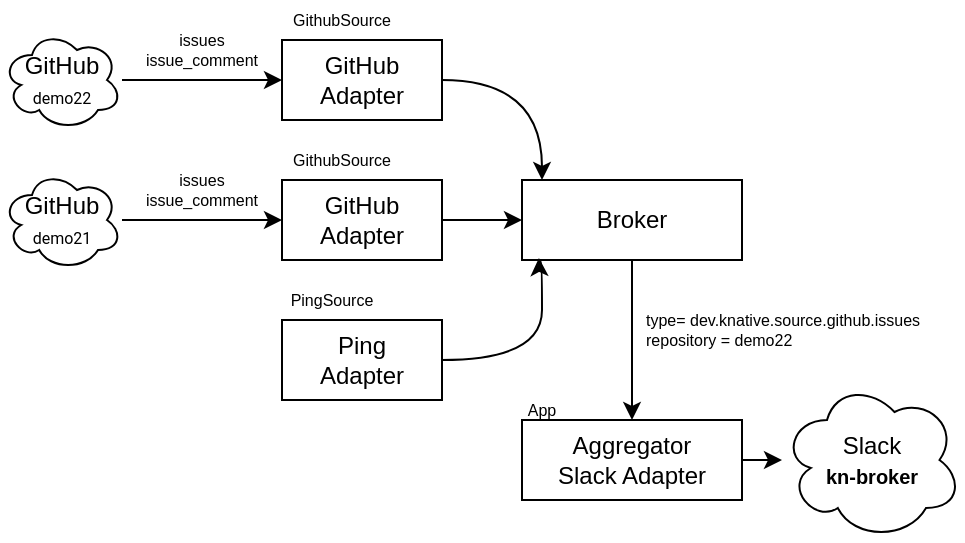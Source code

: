 <mxfile version="20.3.0" type="device"><diagram id="46B4IyJuNGI6z4sR3Q5C" name="Page-1"><mxGraphModel dx="566" dy="411" grid="1" gridSize="10" guides="1" tooltips="1" connect="1" arrows="1" fold="1" page="1" pageScale="1" pageWidth="1100" pageHeight="850" math="0" shadow="0"><root><mxCell id="0"/><mxCell id="1" parent="0"/><mxCell id="rsSsC4IYRs_ZIfYihBS5-8" value="" style="edgeStyle=orthogonalEdgeStyle;rounded=0;orthogonalLoop=1;jettySize=auto;html=1;" parent="1" source="rsSsC4IYRs_ZIfYihBS5-2" target="rsSsC4IYRs_ZIfYihBS5-5" edge="1"><mxGeometry relative="1" as="geometry"/></mxCell><mxCell id="rsSsC4IYRs_ZIfYihBS5-2" value="GitHub&lt;br&gt;&lt;font face=&quot;roboto&quot;&gt;&lt;span style=&quot;font-size: 8px;&quot;&gt;demo22&lt;/span&gt;&lt;/font&gt;" style="ellipse;shape=cloud;whiteSpace=wrap;html=1;" parent="1" vertex="1"><mxGeometry x="90" y="495" width="60" height="50" as="geometry"/></mxCell><mxCell id="rsSsC4IYRs_ZIfYihBS5-9" value="" style="edgeStyle=orthogonalEdgeStyle;rounded=0;orthogonalLoop=1;jettySize=auto;html=1;curved=1;" parent="1" source="rsSsC4IYRs_ZIfYihBS5-5" target="rsSsC4IYRs_ZIfYihBS5-6" edge="1"><mxGeometry relative="1" as="geometry"><Array as="points"><mxPoint x="360" y="520"/></Array></mxGeometry></mxCell><mxCell id="rsSsC4IYRs_ZIfYihBS5-5" value="GitHub&lt;br&gt;Adapter" style="rounded=0;whiteSpace=wrap;html=1;" parent="1" vertex="1"><mxGeometry x="230" y="500" width="80" height="40" as="geometry"/></mxCell><mxCell id="4Ub3LfC8NPtyH5dbKrC5-7" style="edgeStyle=orthogonalEdgeStyle;rounded=0;orthogonalLoop=1;jettySize=auto;html=1;fontFamily=roboto;fontSource=https%3A%2F%2Ffonts.googleapis.com%2Fcss%3Ffamily%3Droboto;fontSize=8;" parent="1" source="rsSsC4IYRs_ZIfYihBS5-6" target="4Ub3LfC8NPtyH5dbKrC5-4" edge="1"><mxGeometry relative="1" as="geometry"><Array as="points"><mxPoint x="405" y="670"/><mxPoint x="405" y="670"/></Array></mxGeometry></mxCell><mxCell id="rsSsC4IYRs_ZIfYihBS5-6" value="Broker" style="rounded=0;whiteSpace=wrap;html=1;" parent="1" vertex="1"><mxGeometry x="350" y="570" width="110" height="40" as="geometry"/></mxCell><mxCell id="rsSsC4IYRs_ZIfYihBS5-11" value="App" style="text;html=1;strokeColor=none;fillColor=none;align=center;verticalAlign=middle;whiteSpace=wrap;rounded=0;fontSize=8;" parent="1" vertex="1"><mxGeometry x="350" y="680" width="20" height="10" as="geometry"/></mxCell><mxCell id="rsSsC4IYRs_ZIfYihBS5-12" value="GithubSource" style="text;html=1;strokeColor=none;fillColor=none;align=center;verticalAlign=middle;whiteSpace=wrap;rounded=0;fontSize=8;" parent="1" vertex="1"><mxGeometry x="230" y="480" width="60" height="20" as="geometry"/></mxCell><mxCell id="rsSsC4IYRs_ZIfYihBS5-13" value="issues&lt;br&gt;issue_comment" style="text;html=1;strokeColor=none;fillColor=none;align=center;verticalAlign=middle;whiteSpace=wrap;rounded=0;fontSize=8;" parent="1" vertex="1"><mxGeometry x="160" y="490" width="60" height="30" as="geometry"/></mxCell><mxCell id="4Ub3LfC8NPtyH5dbKrC5-3" value="Slack&lt;br&gt;&lt;b style=&quot;&quot;&gt;&lt;font style=&quot;font-size: 10px;&quot;&gt;kn-broker&lt;/font&gt;&lt;/b&gt;" style="ellipse;shape=cloud;whiteSpace=wrap;html=1;" parent="1" vertex="1"><mxGeometry x="480" y="670" width="90" height="80" as="geometry"/></mxCell><mxCell id="4Ub3LfC8NPtyH5dbKrC5-4" value="Aggregator&lt;br&gt;Slack Adapter" style="rounded=0;whiteSpace=wrap;html=1;" parent="1" vertex="1"><mxGeometry x="350" y="690" width="110" height="40" as="geometry"/></mxCell><mxCell id="4Ub3LfC8NPtyH5dbKrC5-15" style="edgeStyle=orthogonalEdgeStyle;rounded=0;orthogonalLoop=1;jettySize=auto;html=1;entryX=0.077;entryY=0.975;entryDx=0;entryDy=0;fontFamily=roboto;fontSource=https%3A%2F%2Ffonts.googleapis.com%2Fcss%3Ffamily%3Droboto;fontSize=8;curved=1;entryPerimeter=0;exitX=1;exitY=0.5;exitDx=0;exitDy=0;" parent="1" source="4Ub3LfC8NPtyH5dbKrC5-8" target="rsSsC4IYRs_ZIfYihBS5-6" edge="1"><mxGeometry relative="1" as="geometry"><Array as="points"><mxPoint x="360" y="660"/><mxPoint x="360" y="610"/><mxPoint x="359" y="610"/></Array></mxGeometry></mxCell><mxCell id="4Ub3LfC8NPtyH5dbKrC5-8" value="Ping&lt;br&gt;Adapter" style="rounded=0;whiteSpace=wrap;html=1;" parent="1" vertex="1"><mxGeometry x="230" y="640" width="80" height="40" as="geometry"/></mxCell><mxCell id="4Ub3LfC8NPtyH5dbKrC5-9" value="PingSource" style="text;html=1;strokeColor=none;fillColor=none;align=center;verticalAlign=middle;whiteSpace=wrap;rounded=0;fontSize=8;" parent="1" vertex="1"><mxGeometry x="230" y="620" width="50" height="20" as="geometry"/></mxCell><mxCell id="4Ub3LfC8NPtyH5dbKrC5-22" style="edgeStyle=orthogonalEdgeStyle;curved=1;rounded=0;orthogonalLoop=1;jettySize=auto;html=1;entryX=0;entryY=0.5;entryDx=0;entryDy=0;fontFamily=roboto;fontSource=https%3A%2F%2Ffonts.googleapis.com%2Fcss%3Ffamily%3Droboto;fontSize=8;" parent="1" source="4Ub3LfC8NPtyH5dbKrC5-11" target="4Ub3LfC8NPtyH5dbKrC5-12" edge="1"><mxGeometry relative="1" as="geometry"/></mxCell><mxCell id="4Ub3LfC8NPtyH5dbKrC5-11" value="GitHub&lt;br&gt;&lt;font face=&quot;roboto&quot;&gt;&lt;span style=&quot;font-size: 8px;&quot;&gt;demo21&lt;/span&gt;&lt;/font&gt;" style="ellipse;shape=cloud;whiteSpace=wrap;html=1;" parent="1" vertex="1"><mxGeometry x="90" y="565" width="60" height="50" as="geometry"/></mxCell><mxCell id="4Ub3LfC8NPtyH5dbKrC5-14" style="edgeStyle=orthogonalEdgeStyle;rounded=0;orthogonalLoop=1;jettySize=auto;html=1;exitX=1;exitY=0.5;exitDx=0;exitDy=0;entryX=0;entryY=0.5;entryDx=0;entryDy=0;fontFamily=roboto;fontSource=https%3A%2F%2Ffonts.googleapis.com%2Fcss%3Ffamily%3Droboto;fontSize=8;" parent="1" source="4Ub3LfC8NPtyH5dbKrC5-12" target="rsSsC4IYRs_ZIfYihBS5-6" edge="1"><mxGeometry relative="1" as="geometry"/></mxCell><mxCell id="4Ub3LfC8NPtyH5dbKrC5-12" value="GitHub&lt;br&gt;Adapter" style="rounded=0;whiteSpace=wrap;html=1;" parent="1" vertex="1"><mxGeometry x="230" y="570" width="80" height="40" as="geometry"/></mxCell><mxCell id="4Ub3LfC8NPtyH5dbKrC5-13" value="GithubSource" style="text;html=1;strokeColor=none;fillColor=none;align=center;verticalAlign=middle;whiteSpace=wrap;rounded=0;fontSize=8;" parent="1" vertex="1"><mxGeometry x="230" y="550" width="60" height="20" as="geometry"/></mxCell><mxCell id="4Ub3LfC8NPtyH5dbKrC5-17" value="type= dev.knative.source.github.issues&lt;br&gt;repository = demo22" style="text;html=1;strokeColor=none;fillColor=none;align=left;verticalAlign=middle;whiteSpace=wrap;rounded=0;fontSize=8;" parent="1" vertex="1"><mxGeometry x="410" y="630" width="150" height="30" as="geometry"/></mxCell><mxCell id="4Ub3LfC8NPtyH5dbKrC5-21" style="edgeStyle=orthogonalEdgeStyle;curved=1;rounded=0;orthogonalLoop=1;jettySize=auto;html=1;exitX=1;exitY=0.5;exitDx=0;exitDy=0;fontFamily=roboto;fontSource=https%3A%2F%2Ffonts.googleapis.com%2Fcss%3Ffamily%3Droboto;fontSize=8;" parent="1" source="4Ub3LfC8NPtyH5dbKrC5-4" target="4Ub3LfC8NPtyH5dbKrC5-3" edge="1"><mxGeometry relative="1" as="geometry"><mxPoint x="460" y="770" as="sourcePoint"/><Array as="points"><mxPoint x="480" y="710"/><mxPoint x="480" y="710"/></Array></mxGeometry></mxCell><mxCell id="4Ub3LfC8NPtyH5dbKrC5-23" value="issues&lt;br&gt;issue_comment" style="text;html=1;strokeColor=none;fillColor=none;align=center;verticalAlign=middle;whiteSpace=wrap;rounded=0;fontSize=8;" parent="1" vertex="1"><mxGeometry x="160" y="560" width="60" height="30" as="geometry"/></mxCell></root></mxGraphModel></diagram></mxfile>